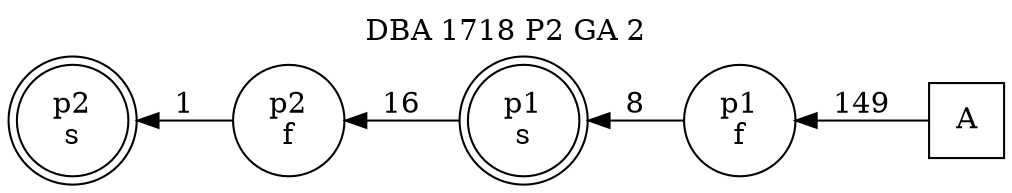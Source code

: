 digraph DBA_1718_P2_GA_2_LOW {
labelloc="tl"
label= " DBA 1718 P2 GA 2 "
rankdir="RL";
graph [ size=" 10 , 10 !"]

"A" [shape="square" label="A"]
"p1_f" [shape="circle" label="p1
f"]
"p1_s" [shape="doublecircle" label="p1
s"]
"p2_f" [shape="circle" label="p2
f"]
"p2_s" [shape="doublecircle" label="p2
s"]
"A" -> "p1_f" [ label=149]
"p1_f" -> "p1_s" [ label=8]
"p1_s" -> "p2_f" [ label=16]
"p2_f" -> "p2_s" [ label=1]
}
